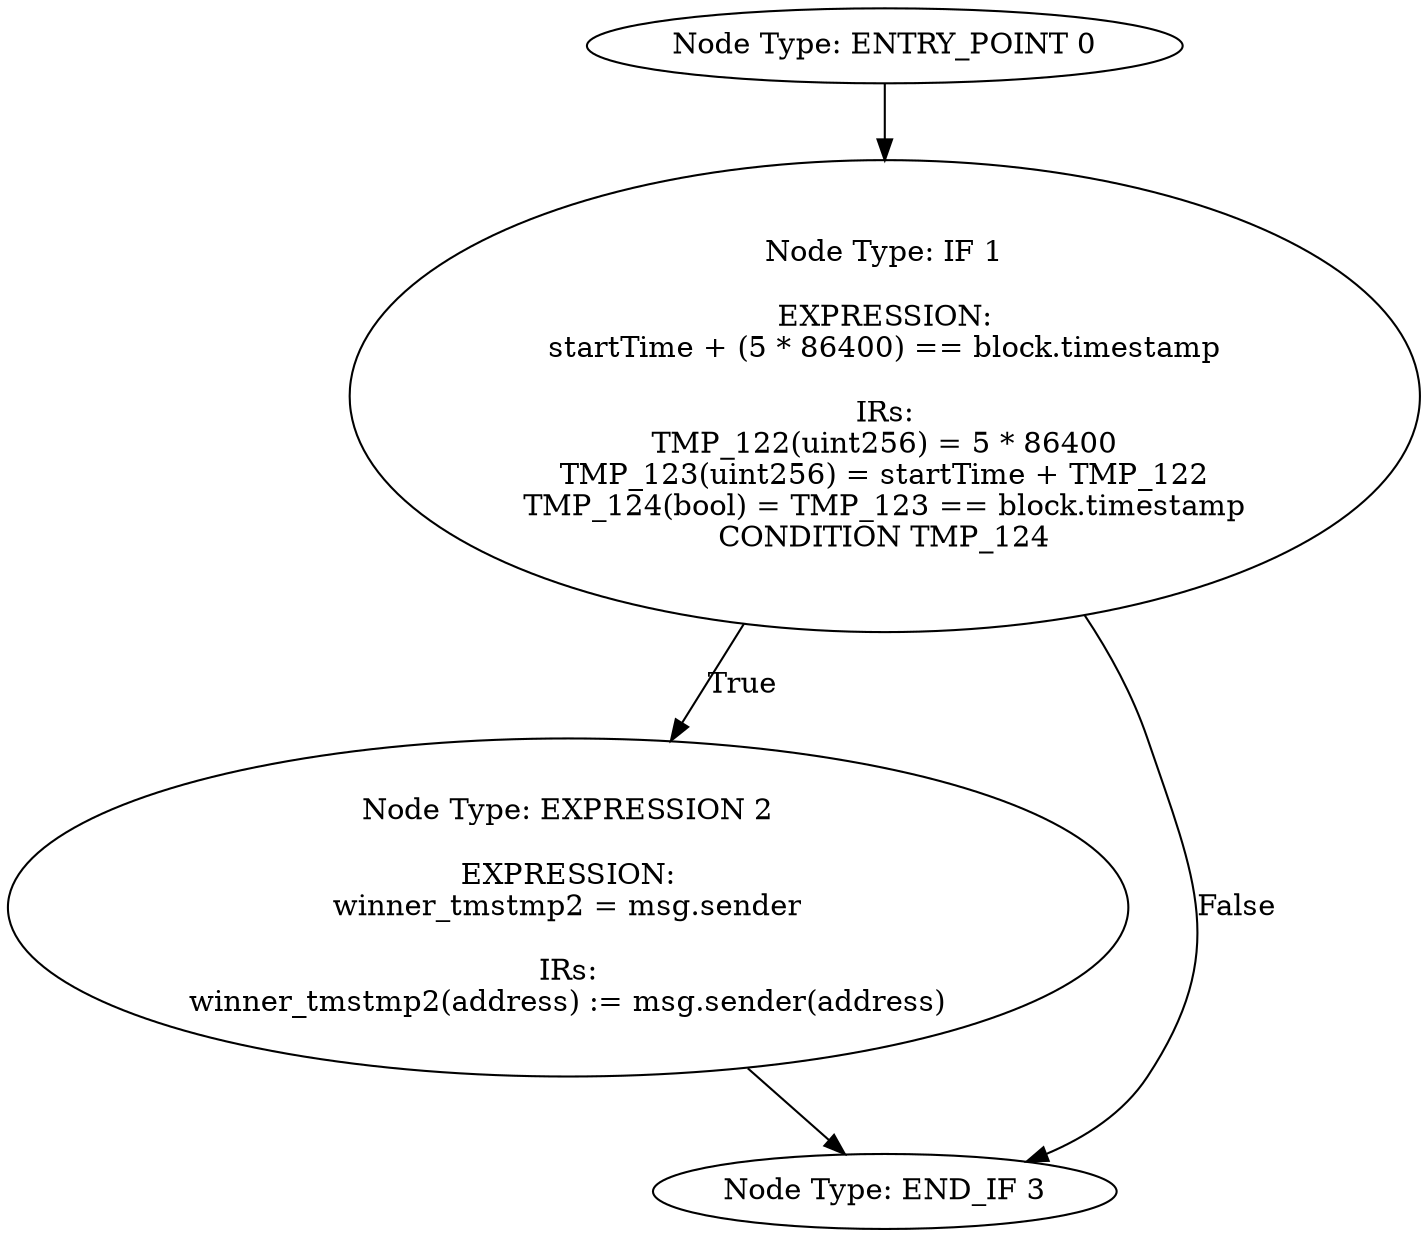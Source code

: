 digraph{
0[label="Node Type: ENTRY_POINT 0
"];
0->1;
1[label="Node Type: IF 1

EXPRESSION:
startTime + (5 * 86400) == block.timestamp

IRs:
TMP_122(uint256) = 5 * 86400
TMP_123(uint256) = startTime + TMP_122
TMP_124(bool) = TMP_123 == block.timestamp
CONDITION TMP_124"];
1->2[label="True"];
1->3[label="False"];
2[label="Node Type: EXPRESSION 2

EXPRESSION:
winner_tmstmp2 = msg.sender

IRs:
winner_tmstmp2(address) := msg.sender(address)"];
2->3;
3[label="Node Type: END_IF 3
"];
}
